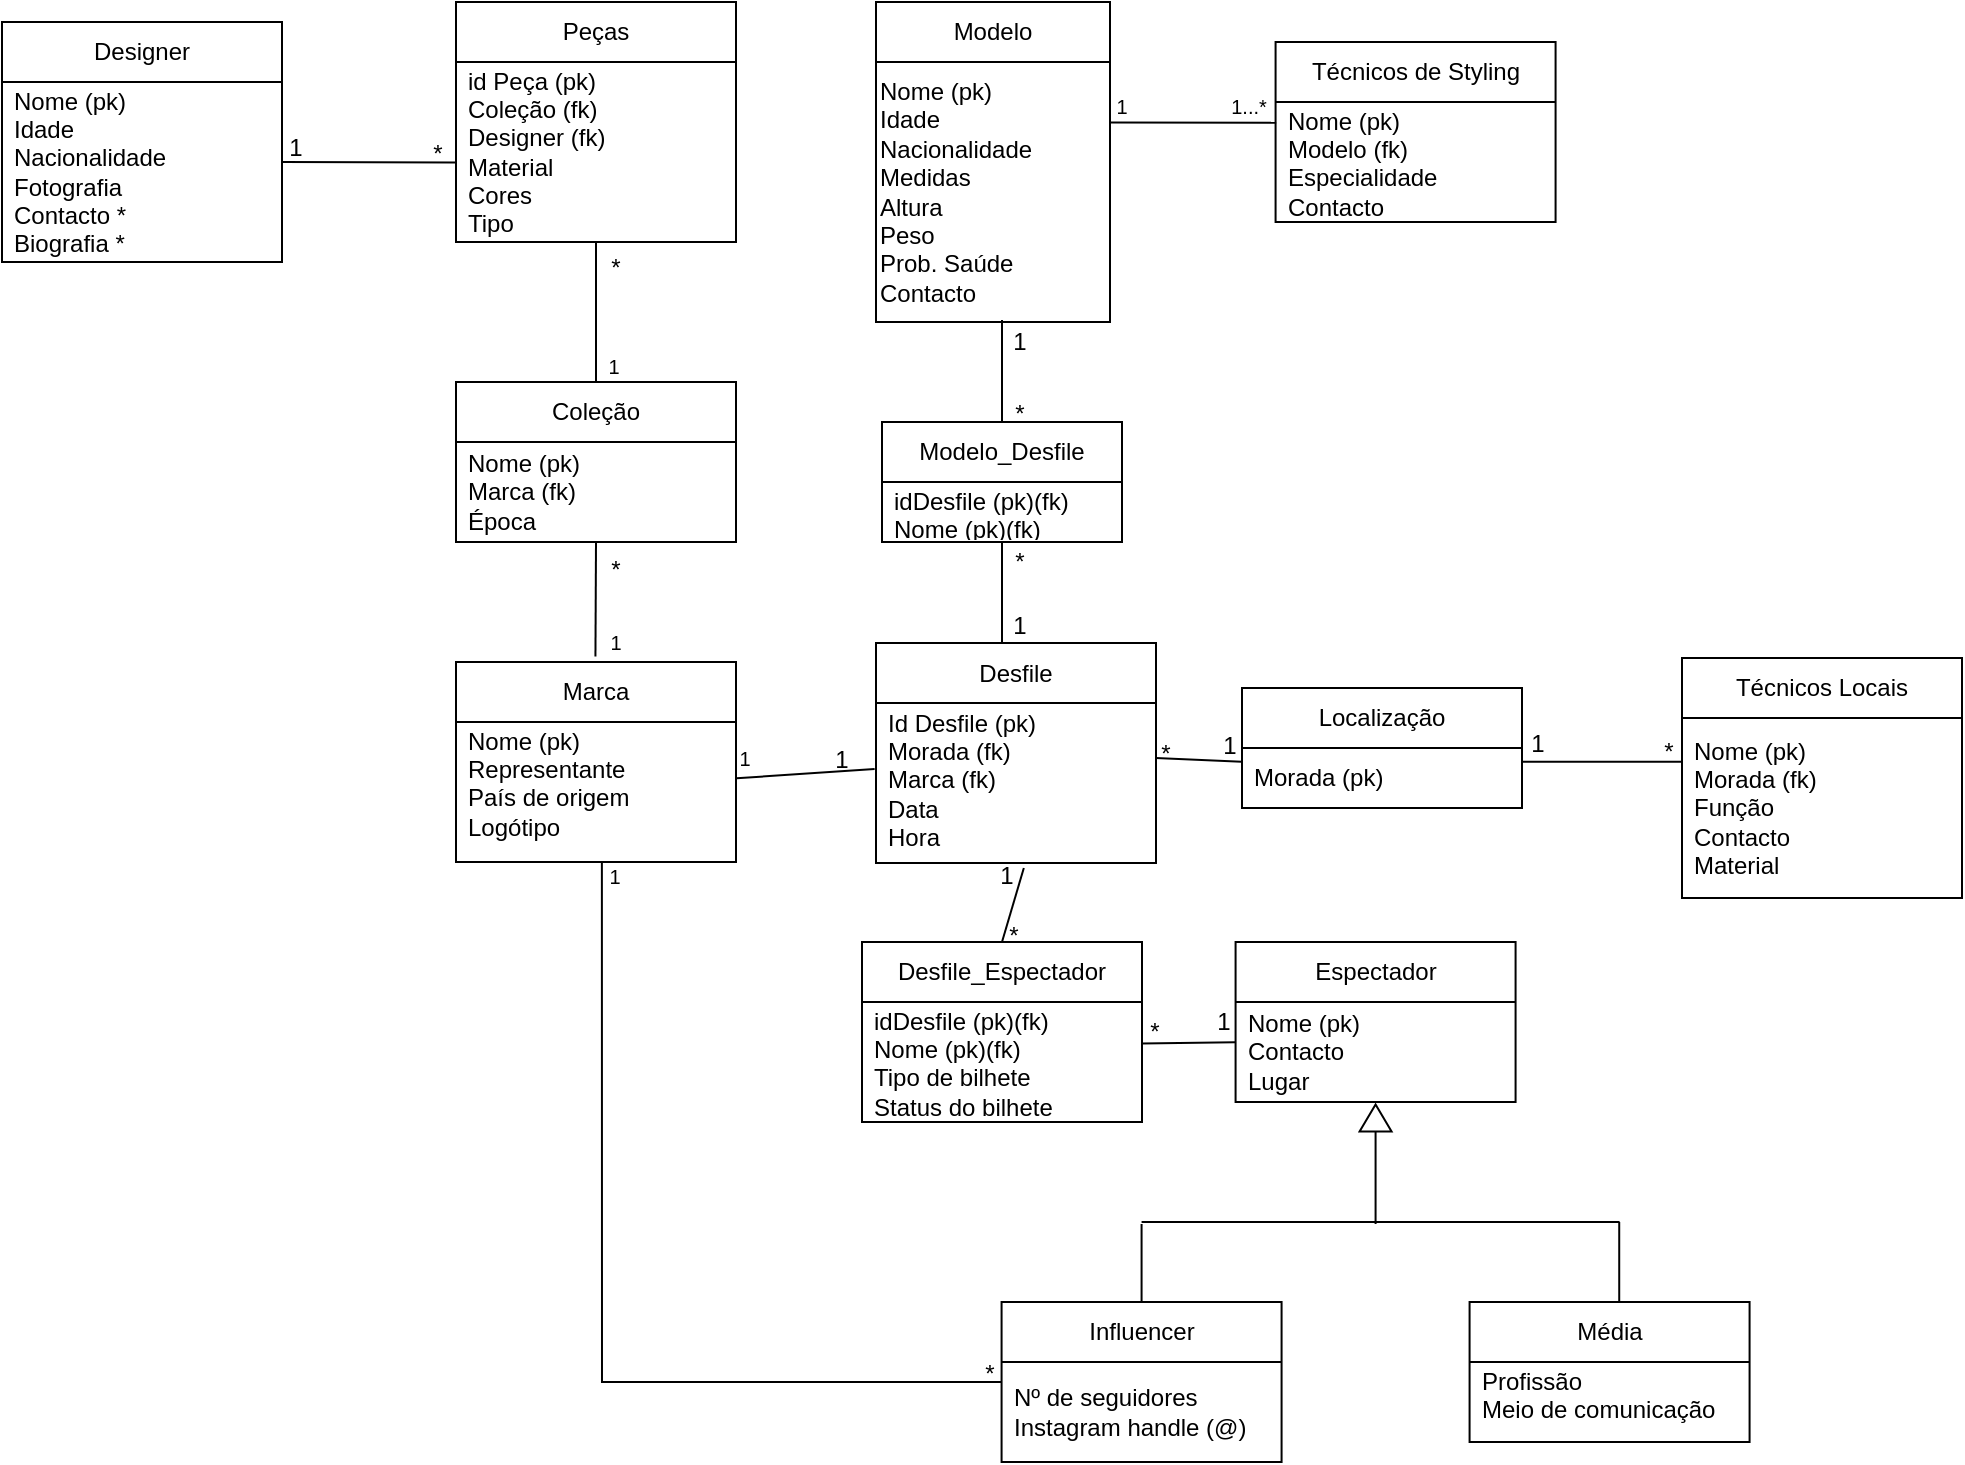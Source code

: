 <mxfile version="24.7.17">
  <diagram id="C5RBs43oDa-KdzZeNtuy" name="Page-1">
    <mxGraphModel dx="1566" dy="829" grid="1" gridSize="10" guides="1" tooltips="1" connect="1" arrows="1" fold="1" page="1" pageScale="1" pageWidth="827" pageHeight="1169" math="0" shadow="0">
      <root>
        <mxCell id="WIyWlLk6GJQsqaUBKTNV-0" />
        <mxCell id="WIyWlLk6GJQsqaUBKTNV-1" parent="WIyWlLk6GJQsqaUBKTNV-0" />
        <mxCell id="OLpAq79K6-Yp3FqnE2U5-7" value="Marca" style="swimlane;fontStyle=0;childLayout=stackLayout;horizontal=1;startSize=30;horizontalStack=0;resizeParent=1;resizeParentMax=0;resizeLast=0;collapsible=1;marginBottom=0;whiteSpace=wrap;html=1;" parent="WIyWlLk6GJQsqaUBKTNV-1" vertex="1">
          <mxGeometry x="527" y="530" width="140" height="100" as="geometry" />
        </mxCell>
        <mxCell id="OLpAq79K6-Yp3FqnE2U5-8" value="Nome (pk)&lt;div&gt;Representante&amp;nbsp;&lt;/div&gt;&lt;div&gt;País de origem&lt;/div&gt;&lt;div&gt;Logótipo&lt;/div&gt;&lt;div&gt;&lt;br&gt;&lt;/div&gt;" style="text;strokeColor=none;fillColor=none;align=left;verticalAlign=middle;spacingLeft=4;spacingRight=4;overflow=hidden;points=[[0,0.5],[1,0.5]];portConstraint=eastwest;rotatable=0;whiteSpace=wrap;html=1;" parent="OLpAq79K6-Yp3FqnE2U5-7" vertex="1">
          <mxGeometry y="30" width="140" height="70" as="geometry" />
        </mxCell>
        <mxCell id="OLpAq79K6-Yp3FqnE2U5-11" value="Desfile" style="swimlane;fontStyle=0;childLayout=stackLayout;horizontal=1;startSize=30;horizontalStack=0;resizeParent=1;resizeParentMax=0;resizeLast=0;collapsible=1;marginBottom=0;whiteSpace=wrap;html=1;" parent="WIyWlLk6GJQsqaUBKTNV-1" vertex="1">
          <mxGeometry x="737" y="520.5" width="140" height="110" as="geometry" />
        </mxCell>
        <mxCell id="OLpAq79K6-Yp3FqnE2U5-14" value="&lt;div&gt;&lt;span style=&quot;background-color: initial;&quot;&gt;Id Desfile (pk&lt;/span&gt;&lt;span style=&quot;background-color: initial;&quot;&gt;)&lt;/span&gt;&lt;/div&gt;&lt;div&gt;&lt;span style=&quot;background-color: initial;&quot;&gt;Morada (fk)&lt;/span&gt;&lt;/div&gt;&lt;div&gt;&lt;span style=&quot;background-color: initial;&quot;&gt;Marca (fk)&lt;/span&gt;&lt;/div&gt;Data&amp;nbsp;&lt;div&gt;Hora&lt;/div&gt;&lt;div&gt;&lt;br&gt;&lt;/div&gt;" style="text;strokeColor=none;fillColor=none;align=left;verticalAlign=middle;spacingLeft=4;spacingRight=4;overflow=hidden;points=[[0,0.5],[1,0.5]];portConstraint=eastwest;rotatable=0;whiteSpace=wrap;html=1;" parent="OLpAq79K6-Yp3FqnE2U5-11" vertex="1">
          <mxGeometry y="30" width="140" height="80" as="geometry" />
        </mxCell>
        <mxCell id="OLpAq79K6-Yp3FqnE2U5-19" value="Coleção" style="swimlane;fontStyle=0;childLayout=stackLayout;horizontal=1;startSize=30;horizontalStack=0;resizeParent=1;resizeParentMax=0;resizeLast=0;collapsible=1;marginBottom=0;whiteSpace=wrap;html=1;" parent="WIyWlLk6GJQsqaUBKTNV-1" vertex="1">
          <mxGeometry x="527" y="390" width="140" height="80" as="geometry" />
        </mxCell>
        <mxCell id="OLpAq79K6-Yp3FqnE2U5-20" value="Nome (pk)&lt;div&gt;Marca (fk)&lt;br&gt;&lt;div&gt;Época&lt;/div&gt;&lt;/div&gt;" style="text;strokeColor=none;fillColor=none;align=left;verticalAlign=middle;spacingLeft=4;spacingRight=4;overflow=hidden;points=[[0,0.5],[1,0.5]];portConstraint=eastwest;rotatable=0;whiteSpace=wrap;html=1;" parent="OLpAq79K6-Yp3FqnE2U5-19" vertex="1">
          <mxGeometry y="30" width="140" height="50" as="geometry" />
        </mxCell>
        <mxCell id="OLpAq79K6-Yp3FqnE2U5-23" value="Peças" style="swimlane;fontStyle=0;childLayout=stackLayout;horizontal=1;startSize=30;horizontalStack=0;resizeParent=1;resizeParentMax=0;resizeLast=0;collapsible=1;marginBottom=0;whiteSpace=wrap;html=1;" parent="WIyWlLk6GJQsqaUBKTNV-1" vertex="1">
          <mxGeometry x="527" y="200" width="140" height="120" as="geometry" />
        </mxCell>
        <mxCell id="OLpAq79K6-Yp3FqnE2U5-24" value="id Peça (pk)&lt;div&gt;Coleção (fk)&lt;/div&gt;&lt;div&gt;Designer (fk)&lt;br&gt;&lt;div&gt;Material&amp;nbsp;&lt;/div&gt;&lt;div&gt;Cores&amp;nbsp;&lt;/div&gt;&lt;div&gt;Tipo&lt;/div&gt;&lt;/div&gt;" style="text;strokeColor=none;fillColor=none;align=left;verticalAlign=middle;spacingLeft=4;spacingRight=4;overflow=hidden;points=[[0,0.5],[1,0.5]];portConstraint=eastwest;rotatable=0;whiteSpace=wrap;html=1;" parent="OLpAq79K6-Yp3FqnE2U5-23" vertex="1">
          <mxGeometry y="30" width="140" height="90" as="geometry" />
        </mxCell>
        <mxCell id="OLpAq79K6-Yp3FqnE2U5-30" value="Designer" style="swimlane;fontStyle=0;childLayout=stackLayout;horizontal=1;startSize=30;horizontalStack=0;resizeParent=1;resizeParentMax=0;resizeLast=0;collapsible=1;marginBottom=0;whiteSpace=wrap;html=1;" parent="WIyWlLk6GJQsqaUBKTNV-1" vertex="1">
          <mxGeometry x="300" y="210" width="140" height="120" as="geometry" />
        </mxCell>
        <mxCell id="OLpAq79K6-Yp3FqnE2U5-31" value="Nome (pk)&lt;div&gt;Idade&lt;/div&gt;&lt;div&gt;Nacionalidade&lt;/div&gt;&lt;div&gt;Fotografia&lt;/div&gt;&lt;div&gt;Contacto *&lt;/div&gt;&lt;div&gt;Biografia *&lt;/div&gt;" style="text;strokeColor=none;fillColor=none;align=left;verticalAlign=middle;spacingLeft=4;spacingRight=4;overflow=hidden;points=[[0,0.5],[1,0.5]];portConstraint=eastwest;rotatable=0;whiteSpace=wrap;html=1;" parent="OLpAq79K6-Yp3FqnE2U5-30" vertex="1">
          <mxGeometry y="30" width="140" height="90" as="geometry" />
        </mxCell>
        <mxCell id="OLpAq79K6-Yp3FqnE2U5-34" value="" style="endArrow=none;html=1;rounded=0;exitX=0.498;exitY=-0.027;exitDx=0;exitDy=0;exitPerimeter=0;entryX=0.5;entryY=1;entryDx=0;entryDy=0;" parent="WIyWlLk6GJQsqaUBKTNV-1" source="OLpAq79K6-Yp3FqnE2U5-7" target="OLpAq79K6-Yp3FqnE2U5-19" edge="1">
          <mxGeometry width="50" height="50" relative="1" as="geometry">
            <mxPoint x="597" y="430" as="sourcePoint" />
            <mxPoint x="597" y="490" as="targetPoint" />
          </mxGeometry>
        </mxCell>
        <mxCell id="OLpAq79K6-Yp3FqnE2U5-36" value="" style="endArrow=none;html=1;rounded=0;" parent="WIyWlLk6GJQsqaUBKTNV-1" edge="1">
          <mxGeometry width="50" height="50" relative="1" as="geometry">
            <mxPoint x="597" y="320" as="sourcePoint" />
            <mxPoint x="597" y="320" as="targetPoint" />
            <Array as="points" />
          </mxGeometry>
        </mxCell>
        <mxCell id="OLpAq79K6-Yp3FqnE2U5-47" value="Técnicos de Styling" style="swimlane;fontStyle=0;childLayout=stackLayout;horizontal=1;startSize=30;horizontalStack=0;resizeParent=1;resizeParentMax=0;resizeLast=0;collapsible=1;marginBottom=0;whiteSpace=wrap;html=1;" parent="WIyWlLk6GJQsqaUBKTNV-1" vertex="1">
          <mxGeometry x="936.79" y="220" width="140" height="90" as="geometry" />
        </mxCell>
        <mxCell id="OLpAq79K6-Yp3FqnE2U5-48" value="Nome (pk)&lt;div&gt;Modelo (fk)&lt;br&gt;&lt;div&gt;Especialidade&lt;/div&gt;&lt;div&gt;Contacto&lt;/div&gt;&lt;/div&gt;" style="text;strokeColor=none;fillColor=none;align=left;verticalAlign=middle;spacingLeft=4;spacingRight=4;overflow=hidden;points=[[0,0.5],[1,0.5]];portConstraint=eastwest;rotatable=0;whiteSpace=wrap;html=1;" parent="OLpAq79K6-Yp3FqnE2U5-47" vertex="1">
          <mxGeometry y="30" width="140" height="60" as="geometry" />
        </mxCell>
        <mxCell id="OLpAq79K6-Yp3FqnE2U5-51" value="" style="endArrow=none;html=1;rounded=0;exitX=1.002;exitY=0.345;exitDx=0;exitDy=0;entryX=-0.005;entryY=0.413;entryDx=0;entryDy=0;entryPerimeter=0;exitPerimeter=0;" parent="WIyWlLk6GJQsqaUBKTNV-1" target="OLpAq79K6-Yp3FqnE2U5-14" edge="1">
          <mxGeometry width="50" height="50" relative="1" as="geometry">
            <mxPoint x="667.28" y="588.15" as="sourcePoint" />
            <mxPoint x="725.5" y="593.58" as="targetPoint" />
            <Array as="points" />
          </mxGeometry>
        </mxCell>
        <mxCell id="OLpAq79K6-Yp3FqnE2U5-55" value="" style="endArrow=none;html=1;rounded=0;" parent="WIyWlLk6GJQsqaUBKTNV-1" edge="1">
          <mxGeometry width="50" height="50" relative="1" as="geometry">
            <mxPoint x="869.79" y="810" as="sourcePoint" />
            <mxPoint x="1108.79" y="810" as="targetPoint" />
          </mxGeometry>
        </mxCell>
        <mxCell id="OLpAq79K6-Yp3FqnE2U5-57" value="Influencer" style="swimlane;fontStyle=0;childLayout=stackLayout;horizontal=1;startSize=30;horizontalStack=0;resizeParent=1;resizeParentMax=0;resizeLast=0;collapsible=1;marginBottom=0;whiteSpace=wrap;html=1;" parent="WIyWlLk6GJQsqaUBKTNV-1" vertex="1">
          <mxGeometry x="799.79" y="850" width="140" height="80" as="geometry" />
        </mxCell>
        <mxCell id="OLpAq79K6-Yp3FqnE2U5-58" value="&lt;div&gt;&lt;span style=&quot;background-color: initial;&quot;&gt;Nº de seguidores&lt;/span&gt;&lt;br&gt;&lt;/div&gt;&lt;div&gt;Instagram handle (@)&lt;/div&gt;" style="text;strokeColor=none;fillColor=none;align=left;verticalAlign=middle;spacingLeft=4;spacingRight=4;overflow=hidden;points=[[0,0.5],[1,0.5]];portConstraint=eastwest;rotatable=0;whiteSpace=wrap;html=1;" parent="OLpAq79K6-Yp3FqnE2U5-57" vertex="1">
          <mxGeometry y="30" width="140" height="50" as="geometry" />
        </mxCell>
        <mxCell id="OLpAq79K6-Yp3FqnE2U5-62" value="" style="endArrow=none;html=1;rounded=0;entryX=0.521;entryY=1.008;entryDx=0;entryDy=0;entryPerimeter=0;" parent="WIyWlLk6GJQsqaUBKTNV-1" target="OLpAq79K6-Yp3FqnE2U5-8" edge="1">
          <mxGeometry width="50" height="50" relative="1" as="geometry">
            <mxPoint x="600" y="890" as="sourcePoint" />
            <mxPoint x="599" y="640" as="targetPoint" />
            <Array as="points">
              <mxPoint x="800" y="890" />
              <mxPoint x="600" y="890" />
            </Array>
          </mxGeometry>
        </mxCell>
        <mxCell id="OLpAq79K6-Yp3FqnE2U5-74" value="" style="endArrow=none;html=1;rounded=0;exitX=0.5;exitY=0;exitDx=0;exitDy=0;" parent="WIyWlLk6GJQsqaUBKTNV-1" source="OLpAq79K6-Yp3FqnE2U5-57" edge="1">
          <mxGeometry width="50" height="50" relative="1" as="geometry">
            <mxPoint x="761.79" y="860" as="sourcePoint" />
            <mxPoint x="869.79" y="811" as="targetPoint" />
          </mxGeometry>
        </mxCell>
        <mxCell id="OLpAq79K6-Yp3FqnE2U5-81" value="" style="endArrow=none;html=1;rounded=0;" parent="WIyWlLk6GJQsqaUBKTNV-1" edge="1">
          <mxGeometry width="50" height="50" relative="1" as="geometry">
            <mxPoint x="1108.61" y="850" as="sourcePoint" />
            <mxPoint x="1108.61" y="810" as="targetPoint" />
          </mxGeometry>
        </mxCell>
        <mxCell id="OLpAq79K6-Yp3FqnE2U5-82" value="Média" style="swimlane;fontStyle=0;childLayout=stackLayout;horizontal=1;startSize=30;horizontalStack=0;resizeParent=1;resizeParentMax=0;resizeLast=0;collapsible=1;marginBottom=0;whiteSpace=wrap;html=1;" parent="WIyWlLk6GJQsqaUBKTNV-1" vertex="1">
          <mxGeometry x="1033.79" y="850" width="140" height="70" as="geometry" />
        </mxCell>
        <mxCell id="OLpAq79K6-Yp3FqnE2U5-83" value="&lt;div&gt;Profissão&lt;/div&gt;&lt;div&gt;Meio de comunicação&lt;/div&gt;&lt;div&gt;&lt;div&gt;&lt;br&gt;&lt;/div&gt;&lt;/div&gt;" style="text;strokeColor=none;fillColor=none;align=left;verticalAlign=middle;spacingLeft=4;spacingRight=4;overflow=hidden;points=[[0,0.5],[1,0.5]];portConstraint=eastwest;rotatable=0;whiteSpace=wrap;html=1;" parent="OLpAq79K6-Yp3FqnE2U5-82" vertex="1">
          <mxGeometry y="30" width="140" height="40" as="geometry" />
        </mxCell>
        <mxCell id="OLpAq79K6-Yp3FqnE2U5-88" value="Desfile_Espectador" style="swimlane;fontStyle=0;childLayout=stackLayout;horizontal=1;startSize=30;horizontalStack=0;resizeParent=1;resizeParentMax=0;resizeLast=0;collapsible=1;marginBottom=0;whiteSpace=wrap;html=1;" parent="WIyWlLk6GJQsqaUBKTNV-1" vertex="1">
          <mxGeometry x="730" y="670" width="140" height="90" as="geometry" />
        </mxCell>
        <mxCell id="OLpAq79K6-Yp3FqnE2U5-89" value="&lt;div&gt;idDesfile (pk)(fk)&lt;/div&gt;&lt;div&gt;Nome (pk)(fk)&lt;/div&gt;&lt;div&gt;Tipo de bilhete&lt;/div&gt;&lt;div&gt;Status do bilhete&lt;/div&gt;" style="text;strokeColor=none;fillColor=none;align=left;verticalAlign=middle;spacingLeft=4;spacingRight=4;overflow=hidden;points=[[0,0.5],[1,0.5]];portConstraint=eastwest;rotatable=0;whiteSpace=wrap;html=1;" parent="OLpAq79K6-Yp3FqnE2U5-88" vertex="1">
          <mxGeometry y="30" width="140" height="60" as="geometry" />
        </mxCell>
        <mxCell id="OLpAq79K6-Yp3FqnE2U5-94" value="Técnicos Locais" style="swimlane;fontStyle=0;childLayout=stackLayout;horizontal=1;startSize=30;horizontalStack=0;resizeParent=1;resizeParentMax=0;resizeLast=0;collapsible=1;marginBottom=0;whiteSpace=wrap;html=1;" parent="WIyWlLk6GJQsqaUBKTNV-1" vertex="1">
          <mxGeometry x="1140" y="528" width="140" height="120" as="geometry" />
        </mxCell>
        <mxCell id="OLpAq79K6-Yp3FqnE2U5-95" value="Nome (pk)&lt;div&gt;Morada (fk)&lt;br&gt;&lt;div&gt;Função&lt;/div&gt;&lt;div&gt;Contacto&lt;/div&gt;&lt;div&gt;Material&lt;/div&gt;&lt;/div&gt;" style="text;strokeColor=none;fillColor=none;align=left;verticalAlign=middle;spacingLeft=4;spacingRight=4;overflow=hidden;points=[[0,0.5],[1,0.5]];portConstraint=eastwest;rotatable=0;whiteSpace=wrap;html=1;" parent="OLpAq79K6-Yp3FqnE2U5-94" vertex="1">
          <mxGeometry y="30" width="140" height="90" as="geometry" />
        </mxCell>
        <mxCell id="OLpAq79K6-Yp3FqnE2U5-38" value="Modelo" style="swimlane;fontStyle=0;childLayout=stackLayout;horizontal=1;startSize=30;horizontalStack=0;resizeParent=1;resizeParentMax=0;resizeLast=0;collapsible=1;marginBottom=0;whiteSpace=wrap;html=1;" parent="WIyWlLk6GJQsqaUBKTNV-1" vertex="1">
          <mxGeometry x="737" y="200" width="117" height="160" as="geometry" />
        </mxCell>
        <mxCell id="OLpAq79K6-Yp3FqnE2U5-44" value="&lt;div style=&quot;&quot;&gt;Nome (pk)&lt;div&gt;Idade&amp;nbsp;&lt;/div&gt;&lt;div&gt;Nacionalidade&lt;/div&gt;&lt;div&gt;Medidas&lt;/div&gt;&lt;div&gt;Altura&amp;nbsp;&lt;/div&gt;&lt;div&gt;Peso&lt;/div&gt;&lt;div&gt;Prob. Saúde&lt;/div&gt;&lt;div&gt;Contacto&lt;/div&gt;&lt;/div&gt;" style="text;html=1;align=left;verticalAlign=middle;resizable=0;points=[];autosize=1;strokeColor=none;fillColor=none;" parent="OLpAq79K6-Yp3FqnE2U5-38" vertex="1">
          <mxGeometry y="30" width="117" height="130" as="geometry" />
        </mxCell>
        <mxCell id="h2daB5j5cSeQjACsS8w_-1" value="" style="endArrow=none;html=1;rounded=0;exitX=0.5;exitY=0;exitDx=0;exitDy=0;" parent="WIyWlLk6GJQsqaUBKTNV-1" source="OLpAq79K6-Yp3FqnE2U5-19" edge="1">
          <mxGeometry width="50" height="50" relative="1" as="geometry">
            <mxPoint x="597" y="410" as="sourcePoint" />
            <mxPoint x="597" y="320" as="targetPoint" />
          </mxGeometry>
        </mxCell>
        <mxCell id="h2daB5j5cSeQjACsS8w_-6" value="Espectador" style="swimlane;fontStyle=0;childLayout=stackLayout;horizontal=1;startSize=30;horizontalStack=0;resizeParent=1;resizeParentMax=0;resizeLast=0;collapsible=1;marginBottom=0;whiteSpace=wrap;html=1;" parent="WIyWlLk6GJQsqaUBKTNV-1" vertex="1">
          <mxGeometry x="916.79" y="670" width="140" height="80" as="geometry" />
        </mxCell>
        <mxCell id="h2daB5j5cSeQjACsS8w_-8" value="Nome (pk)&lt;div&gt;Contacto&lt;/div&gt;&lt;div&gt;Lugar&lt;/div&gt;" style="text;strokeColor=none;fillColor=none;align=left;verticalAlign=middle;spacingLeft=4;spacingRight=4;overflow=hidden;points=[[0,0.5],[1,0.5]];portConstraint=eastwest;rotatable=0;whiteSpace=wrap;html=1;" parent="h2daB5j5cSeQjACsS8w_-6" vertex="1">
          <mxGeometry y="30" width="140" height="50" as="geometry" />
        </mxCell>
        <mxCell id="tS8xyD3pDplZ-1kiy1CS-0" value="" style="endArrow=none;html=1;rounded=0;" parent="WIyWlLk6GJQsqaUBKTNV-1" target="tS8xyD3pDplZ-1kiy1CS-2" edge="1">
          <mxGeometry width="50" height="50" relative="1" as="geometry">
            <mxPoint x="986.79" y="811" as="sourcePoint" />
            <mxPoint x="986.66" y="775" as="targetPoint" />
            <Array as="points" />
          </mxGeometry>
        </mxCell>
        <mxCell id="tS8xyD3pDplZ-1kiy1CS-2" value="" style="triangle;whiteSpace=wrap;html=1;rotation=-90;" parent="WIyWlLk6GJQsqaUBKTNV-1" vertex="1">
          <mxGeometry x="980.01" y="750" width="13.56" height="16" as="geometry" />
        </mxCell>
        <mxCell id="tS8xyD3pDplZ-1kiy1CS-5" value="*" style="text;html=1;align=center;verticalAlign=middle;whiteSpace=wrap;rounded=0;" parent="WIyWlLk6GJQsqaUBKTNV-1" vertex="1">
          <mxGeometry x="871" y="715" width="10.79" as="geometry" />
        </mxCell>
        <mxCell id="tS8xyD3pDplZ-1kiy1CS-6" value="&lt;font style=&quot;font-size: 10px;&quot;&gt;1&lt;/font&gt;" style="text;html=1;align=center;verticalAlign=middle;whiteSpace=wrap;rounded=0;" parent="WIyWlLk6GJQsqaUBKTNV-1" vertex="1">
          <mxGeometry x="603.5" y="632" width="5" height="10" as="geometry" />
        </mxCell>
        <mxCell id="tS8xyD3pDplZ-1kiy1CS-7" value="*" style="text;html=1;align=center;verticalAlign=middle;whiteSpace=wrap;rounded=0;" parent="WIyWlLk6GJQsqaUBKTNV-1" vertex="1">
          <mxGeometry x="788.5" y="886" width="10" as="geometry" />
        </mxCell>
        <mxCell id="tS8xyD3pDplZ-1kiy1CS-8" value="&lt;font style=&quot;font-size: 10px;&quot;&gt;1&lt;/font&gt;" style="text;html=1;align=center;verticalAlign=middle;whiteSpace=wrap;rounded=0;" parent="WIyWlLk6GJQsqaUBKTNV-1" vertex="1">
          <mxGeometry x="668" y="576.5" width="7" height="2" as="geometry" />
        </mxCell>
        <mxCell id="tS8xyD3pDplZ-1kiy1CS-10" value="&lt;font style=&quot;font-size: 10px;&quot;&gt;1&lt;/font&gt;" style="text;html=1;align=center;verticalAlign=middle;whiteSpace=wrap;rounded=0;" parent="WIyWlLk6GJQsqaUBKTNV-1" vertex="1">
          <mxGeometry x="577" y="505" width="60" height="30" as="geometry" />
        </mxCell>
        <mxCell id="tS8xyD3pDplZ-1kiy1CS-11" value="*" style="text;html=1;align=center;verticalAlign=middle;whiteSpace=wrap;rounded=0;" parent="WIyWlLk6GJQsqaUBKTNV-1" vertex="1">
          <mxGeometry x="577" y="469" width="60" height="30" as="geometry" />
        </mxCell>
        <mxCell id="tS8xyD3pDplZ-1kiy1CS-12" value="&lt;font style=&quot;font-size: 10px;&quot;&gt;1&lt;/font&gt;" style="text;html=1;align=center;verticalAlign=middle;whiteSpace=wrap;rounded=0;" parent="WIyWlLk6GJQsqaUBKTNV-1" vertex="1">
          <mxGeometry x="576" y="367" width="60" height="30" as="geometry" />
        </mxCell>
        <mxCell id="tS8xyD3pDplZ-1kiy1CS-13" value="*" style="text;html=1;align=center;verticalAlign=middle;whiteSpace=wrap;rounded=0;" parent="WIyWlLk6GJQsqaUBKTNV-1" vertex="1">
          <mxGeometry x="577" y="318" width="60" height="30" as="geometry" />
        </mxCell>
        <mxCell id="tS8xyD3pDplZ-1kiy1CS-14" value="*" style="text;html=1;align=center;verticalAlign=middle;whiteSpace=wrap;rounded=0;" parent="WIyWlLk6GJQsqaUBKTNV-1" vertex="1">
          <mxGeometry x="779" y="391" width="60" height="30" as="geometry" />
        </mxCell>
        <mxCell id="tS8xyD3pDplZ-1kiy1CS-15" value="*" style="text;html=1;align=center;verticalAlign=middle;whiteSpace=wrap;rounded=0;" parent="WIyWlLk6GJQsqaUBKTNV-1" vertex="1">
          <mxGeometry x="779" y="465" width="60" height="30" as="geometry" />
        </mxCell>
        <mxCell id="tS8xyD3pDplZ-1kiy1CS-16" value="&lt;span style=&quot;font-size: 10px;&quot;&gt;1...*&lt;/span&gt;" style="text;html=1;align=center;verticalAlign=middle;whiteSpace=wrap;rounded=0;" parent="WIyWlLk6GJQsqaUBKTNV-1" vertex="1">
          <mxGeometry x="914.79" y="248" width="17" height="8" as="geometry" />
        </mxCell>
        <mxCell id="tS8xyD3pDplZ-1kiy1CS-17" value="&lt;font style=&quot;font-size: 10px;&quot;&gt;1&lt;/font&gt;" style="text;html=1;align=center;verticalAlign=middle;whiteSpace=wrap;rounded=0;" parent="WIyWlLk6GJQsqaUBKTNV-1" vertex="1">
          <mxGeometry x="856" y="248" width="7.5" height="8" as="geometry" />
        </mxCell>
        <mxCell id="tS8xyD3pDplZ-1kiy1CS-19" value="1" style="text;html=1;align=center;verticalAlign=middle;whiteSpace=wrap;rounded=0;" parent="WIyWlLk6GJQsqaUBKTNV-1" vertex="1">
          <mxGeometry x="1067" y="570" width="1" height="1" as="geometry" />
        </mxCell>
        <mxCell id="tS8xyD3pDplZ-1kiy1CS-21" value="*" style="text;html=1;align=center;verticalAlign=middle;whiteSpace=wrap;rounded=0;" parent="WIyWlLk6GJQsqaUBKTNV-1" vertex="1">
          <mxGeometry x="1127" y="572" width="13" height="5" as="geometry" />
        </mxCell>
        <mxCell id="OLpAq79K6-Yp3FqnE2U5-46" value="" style="endArrow=none;html=1;rounded=0;exitX=0.998;exitY=0.233;exitDx=0;exitDy=0;entryX=1.311;entryY=1.552;entryDx=0;entryDy=0;entryPerimeter=0;exitPerimeter=0;" parent="WIyWlLk6GJQsqaUBKTNV-1" source="OLpAq79K6-Yp3FqnE2U5-44" edge="1" target="tS8xyD3pDplZ-1kiy1CS-16">
          <mxGeometry width="50" height="50" relative="1" as="geometry">
            <mxPoint x="855.053" y="259.64" as="sourcePoint" />
            <mxPoint x="934.3" y="260.04" as="targetPoint" />
          </mxGeometry>
        </mxCell>
        <mxCell id="LyMC56T-BypBeBw1wxai-3" value="Modelo_Desfile" style="swimlane;fontStyle=0;childLayout=stackLayout;horizontal=1;startSize=30;horizontalStack=0;resizeParent=1;resizeParentMax=0;resizeLast=0;collapsible=1;marginBottom=0;whiteSpace=wrap;html=1;" parent="WIyWlLk6GJQsqaUBKTNV-1" vertex="1">
          <mxGeometry x="740" y="410" width="120" height="60" as="geometry" />
        </mxCell>
        <mxCell id="LyMC56T-BypBeBw1wxai-4" value="idDesfile (pk)(fk)&lt;div&gt;Nome (pk)(fk)&lt;/div&gt;" style="text;strokeColor=none;fillColor=none;align=left;verticalAlign=middle;spacingLeft=4;spacingRight=4;overflow=hidden;points=[[0,0.5],[1,0.5]];portConstraint=eastwest;rotatable=0;whiteSpace=wrap;html=1;" parent="LyMC56T-BypBeBw1wxai-3" vertex="1">
          <mxGeometry y="30" width="120" height="30" as="geometry" />
        </mxCell>
        <mxCell id="LyMC56T-BypBeBw1wxai-7" value="" style="endArrow=none;html=1;rounded=0;exitX=0.5;exitY=0;exitDx=0;exitDy=0;" parent="WIyWlLk6GJQsqaUBKTNV-1" source="LyMC56T-BypBeBw1wxai-3" edge="1">
          <mxGeometry width="50" height="50" relative="1" as="geometry">
            <mxPoint x="750" y="409" as="sourcePoint" />
            <mxPoint x="800" y="359" as="targetPoint" />
          </mxGeometry>
        </mxCell>
        <mxCell id="LyMC56T-BypBeBw1wxai-8" value="1" style="text;html=1;align=center;verticalAlign=middle;whiteSpace=wrap;rounded=0;" parent="WIyWlLk6GJQsqaUBKTNV-1" vertex="1">
          <mxGeometry x="779" y="355" width="60" height="30" as="geometry" />
        </mxCell>
        <mxCell id="LyMC56T-BypBeBw1wxai-9" value="" style="endArrow=none;html=1;rounded=0;" parent="WIyWlLk6GJQsqaUBKTNV-1" edge="1">
          <mxGeometry width="50" height="50" relative="1" as="geometry">
            <mxPoint x="800" y="520" as="sourcePoint" />
            <mxPoint x="800" y="470" as="targetPoint" />
          </mxGeometry>
        </mxCell>
        <mxCell id="LyMC56T-BypBeBw1wxai-10" value="1" style="text;html=1;align=center;verticalAlign=middle;whiteSpace=wrap;rounded=0;" parent="WIyWlLk6GJQsqaUBKTNV-1" vertex="1">
          <mxGeometry x="804.1" y="496.5" width="9.79" height="30" as="geometry" />
        </mxCell>
        <mxCell id="LyMC56T-BypBeBw1wxai-11" value="" style="endArrow=none;html=1;rounded=0;entryX=-0.016;entryY=0.417;entryDx=0;entryDy=0;entryPerimeter=0;exitX=1.003;exitY=0.444;exitDx=0;exitDy=0;exitPerimeter=0;" parent="WIyWlLk6GJQsqaUBKTNV-1" source="OLpAq79K6-Yp3FqnE2U5-31" edge="1">
          <mxGeometry width="50" height="50" relative="1" as="geometry">
            <mxPoint x="442" y="281" as="sourcePoint" />
            <mxPoint x="527" y="280.19" as="targetPoint" />
          </mxGeometry>
        </mxCell>
        <mxCell id="LyMC56T-BypBeBw1wxai-12" value="*" style="text;html=1;align=center;verticalAlign=middle;whiteSpace=wrap;rounded=0;" parent="WIyWlLk6GJQsqaUBKTNV-1" vertex="1">
          <mxGeometry x="508" y="272" width="20" height="8" as="geometry" />
        </mxCell>
        <mxCell id="LyMC56T-BypBeBw1wxai-17" value="1" style="text;html=1;align=center;verticalAlign=middle;whiteSpace=wrap;rounded=0;" parent="WIyWlLk6GJQsqaUBKTNV-1" vertex="1">
          <mxGeometry x="432" y="268" width="30" height="10" as="geometry" />
        </mxCell>
        <mxCell id="LyMC56T-BypBeBw1wxai-23" value="1" style="text;html=1;align=center;verticalAlign=middle;whiteSpace=wrap;rounded=0;" parent="WIyWlLk6GJQsqaUBKTNV-1" vertex="1">
          <mxGeometry x="717" y="575.5" width="6" height="6" as="geometry" />
        </mxCell>
        <mxCell id="LyMC56T-BypBeBw1wxai-24" value="" style="endArrow=none;html=1;rounded=0;exitX=0.999;exitY=0.344;exitDx=0;exitDy=0;exitPerimeter=0;entryX=-0.001;entryY=0.231;entryDx=0;entryDy=0;entryPerimeter=0;" parent="WIyWlLk6GJQsqaUBKTNV-1" source="OLpAq79K6-Yp3FqnE2U5-14" target="LyMC56T-BypBeBw1wxai-26" edge="1">
          <mxGeometry width="50" height="50" relative="1" as="geometry">
            <mxPoint x="893" y="599" as="sourcePoint" />
            <mxPoint x="893" y="571" as="targetPoint" />
          </mxGeometry>
        </mxCell>
        <mxCell id="LyMC56T-BypBeBw1wxai-25" value="Localização" style="swimlane;fontStyle=0;childLayout=stackLayout;horizontal=1;startSize=30;horizontalStack=0;resizeParent=1;resizeParentMax=0;resizeLast=0;collapsible=1;marginBottom=0;whiteSpace=wrap;html=1;" parent="WIyWlLk6GJQsqaUBKTNV-1" vertex="1">
          <mxGeometry x="920" y="543" width="140" height="60" as="geometry" />
        </mxCell>
        <mxCell id="LyMC56T-BypBeBw1wxai-26" value="Morada (pk)" style="text;strokeColor=none;fillColor=none;align=left;verticalAlign=middle;spacingLeft=4;spacingRight=4;overflow=hidden;points=[[0,0.5],[1,0.5]];portConstraint=eastwest;rotatable=0;whiteSpace=wrap;html=1;" parent="LyMC56T-BypBeBw1wxai-25" vertex="1">
          <mxGeometry y="30" width="140" height="30" as="geometry" />
        </mxCell>
        <mxCell id="LyMC56T-BypBeBw1wxai-38" value="" style="endArrow=none;html=1;rounded=0;entryX=-0.001;entryY=0.403;entryDx=0;entryDy=0;entryPerimeter=0;exitX=0.999;exitY=0.346;exitDx=0;exitDy=0;exitPerimeter=0;" parent="WIyWlLk6GJQsqaUBKTNV-1" source="OLpAq79K6-Yp3FqnE2U5-89" target="h2daB5j5cSeQjACsS8w_-8" edge="1">
          <mxGeometry width="50" height="50" relative="1" as="geometry">
            <mxPoint x="870" y="718" as="sourcePoint" />
            <mxPoint x="910" y="730" as="targetPoint" />
          </mxGeometry>
        </mxCell>
        <mxCell id="LyMC56T-BypBeBw1wxai-39" value="1" style="text;html=1;align=center;verticalAlign=middle;whiteSpace=wrap;rounded=0;" parent="WIyWlLk6GJQsqaUBKTNV-1" vertex="1">
          <mxGeometry x="798.5" y="631" width="7" height="11" as="geometry" />
        </mxCell>
        <mxCell id="guZh6_O9uB6cwgefNXSr-0" value="" style="endArrow=none;html=1;rounded=0;" parent="WIyWlLk6GJQsqaUBKTNV-1" edge="1">
          <mxGeometry width="50" height="50" relative="1" as="geometry">
            <mxPoint x="1060" y="579.87" as="sourcePoint" />
            <mxPoint x="1140" y="579.87" as="targetPoint" />
            <Array as="points">
              <mxPoint x="1100" y="579.87" />
            </Array>
          </mxGeometry>
        </mxCell>
        <mxCell id="guZh6_O9uB6cwgefNXSr-1" value="" style="endArrow=none;html=1;rounded=0;entryX=0.5;entryY=0;entryDx=0;entryDy=0;exitX=0.528;exitY=1.031;exitDx=0;exitDy=0;exitPerimeter=0;" parent="WIyWlLk6GJQsqaUBKTNV-1" edge="1" target="OLpAq79K6-Yp3FqnE2U5-88" source="OLpAq79K6-Yp3FqnE2U5-14">
          <mxGeometry width="50" height="50" relative="1" as="geometry">
            <mxPoint x="799.7" y="612.95" as="sourcePoint" />
            <mxPoint x="799.8" y="660.17" as="targetPoint" />
          </mxGeometry>
        </mxCell>
        <mxCell id="tS8xyD3pDplZ-1kiy1CS-4" value="*" style="text;html=1;align=center;verticalAlign=middle;whiteSpace=wrap;rounded=0;" parent="WIyWlLk6GJQsqaUBKTNV-1" vertex="1">
          <mxGeometry x="800.79" y="666" width="10" height="2" as="geometry" />
        </mxCell>
        <mxCell id="YC3fZK0bblHr7PhcaJ9b-2" value="1" style="text;html=1;align=center;verticalAlign=middle;whiteSpace=wrap;rounded=0;" vertex="1" parent="WIyWlLk6GJQsqaUBKTNV-1">
          <mxGeometry x="896" y="700" width="30" height="20" as="geometry" />
        </mxCell>
        <mxCell id="YC3fZK0bblHr7PhcaJ9b-3" value="1" style="text;html=1;align=center;verticalAlign=middle;whiteSpace=wrap;rounded=0;" vertex="1" parent="WIyWlLk6GJQsqaUBKTNV-1">
          <mxGeometry x="906.79" y="567" width="14" height="10" as="geometry" />
        </mxCell>
        <mxCell id="YC3fZK0bblHr7PhcaJ9b-4" value="*" style="text;html=1;align=center;verticalAlign=middle;whiteSpace=wrap;rounded=0;" vertex="1" parent="WIyWlLk6GJQsqaUBKTNV-1">
          <mxGeometry x="876.5" y="568" width="10" height="15" as="geometry" />
        </mxCell>
      </root>
    </mxGraphModel>
  </diagram>
</mxfile>
